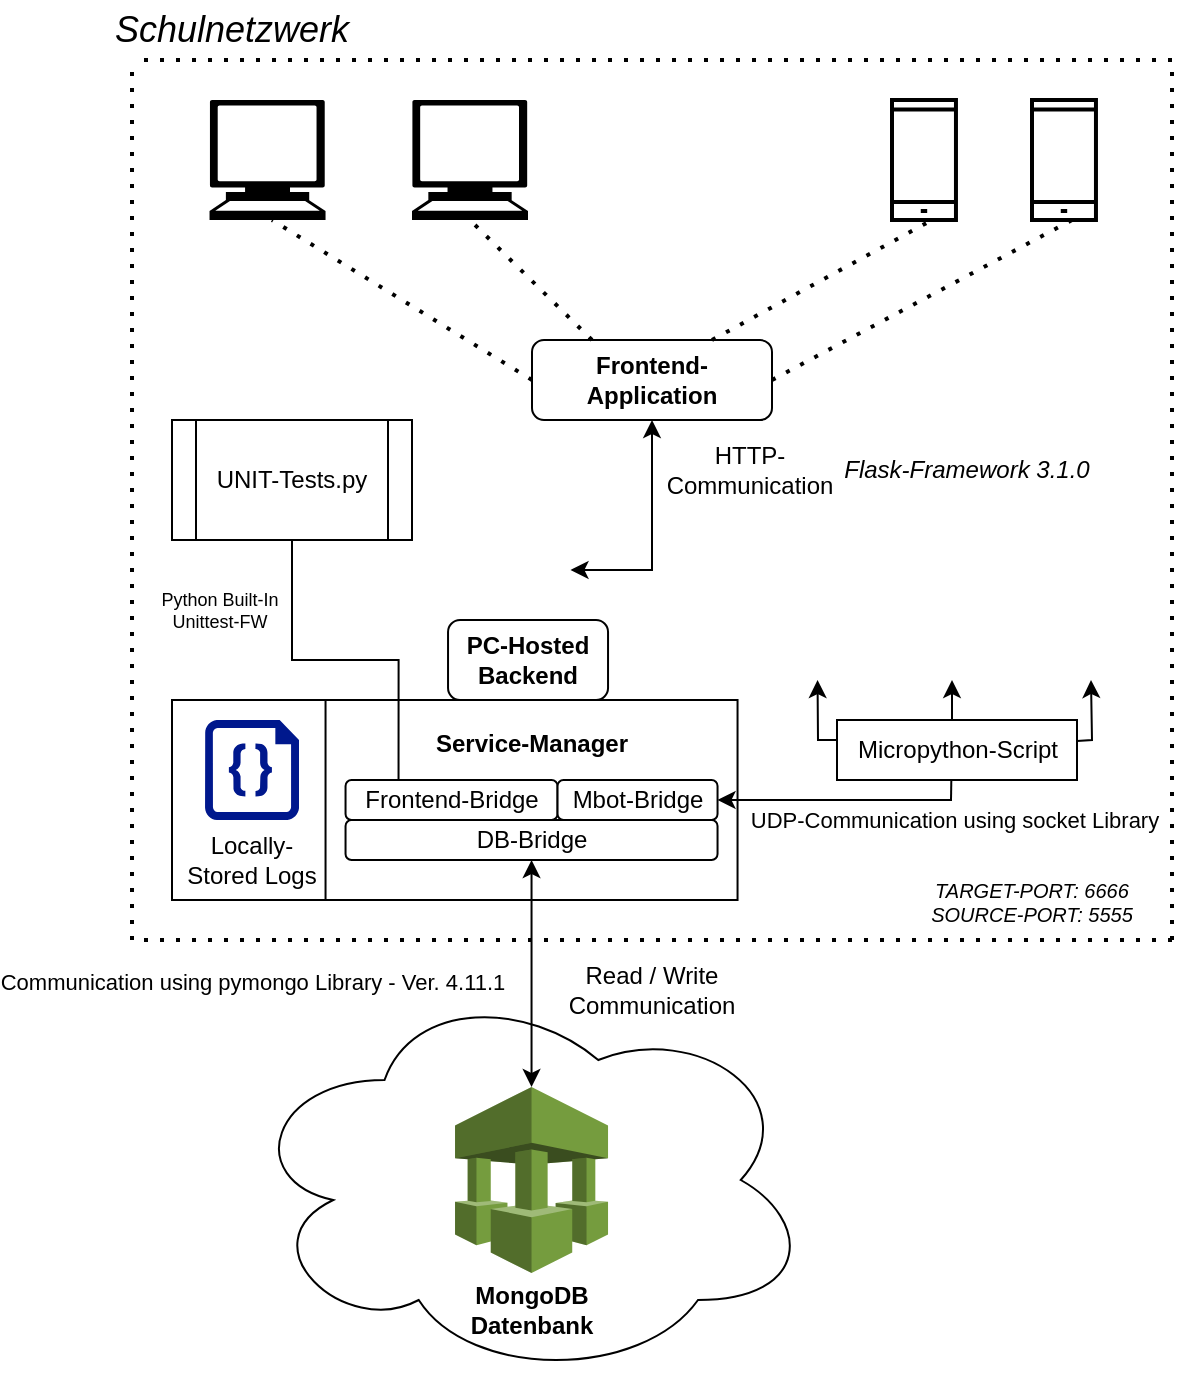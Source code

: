 <mxfile version="27.0.5">
  <diagram name="Seite-1" id="x37Zq3RsCJ7Nzggrd-Pj">
    <mxGraphModel dx="1042" dy="626" grid="1" gridSize="10" guides="1" tooltips="1" connect="1" arrows="1" fold="1" page="1" pageScale="1" pageWidth="827" pageHeight="1169" math="0" shadow="0">
      <root>
        <mxCell id="0" />
        <mxCell id="1" parent="0" />
        <mxCell id="ej80FmDThdirP2GtrH3--63" value="" style="rounded=0;whiteSpace=wrap;html=1;" parent="1" vertex="1">
          <mxGeometry x="180" y="400" width="80" height="100" as="geometry" />
        </mxCell>
        <mxCell id="ej80FmDThdirP2GtrH3--22" value="" style="ellipse;shape=cloud;whiteSpace=wrap;html=1;" parent="1" vertex="1">
          <mxGeometry x="215.02" y="540" width="284.98" height="200" as="geometry" />
        </mxCell>
        <mxCell id="ej80FmDThdirP2GtrH3--2" value="" style="endArrow=none;dashed=1;html=1;dashPattern=1 3;strokeWidth=2;rounded=0;" parent="1" edge="1">
          <mxGeometry width="50" height="50" relative="1" as="geometry">
            <mxPoint x="160" y="520" as="sourcePoint" />
            <mxPoint x="160" y="80" as="targetPoint" />
          </mxGeometry>
        </mxCell>
        <mxCell id="ej80FmDThdirP2GtrH3--3" value="" style="endArrow=none;dashed=1;html=1;dashPattern=1 3;strokeWidth=2;rounded=0;" parent="1" edge="1">
          <mxGeometry width="50" height="50" relative="1" as="geometry">
            <mxPoint x="680" y="80" as="sourcePoint" />
            <mxPoint x="160" y="80" as="targetPoint" />
          </mxGeometry>
        </mxCell>
        <mxCell id="ej80FmDThdirP2GtrH3--4" value="" style="endArrow=none;dashed=1;html=1;dashPattern=1 3;strokeWidth=2;rounded=0;" parent="1" edge="1">
          <mxGeometry width="50" height="50" relative="1" as="geometry">
            <mxPoint x="680" y="520" as="sourcePoint" />
            <mxPoint x="160" y="520" as="targetPoint" />
          </mxGeometry>
        </mxCell>
        <mxCell id="ej80FmDThdirP2GtrH3--5" value="" style="endArrow=none;dashed=1;html=1;dashPattern=1 3;strokeWidth=2;rounded=0;" parent="1" edge="1">
          <mxGeometry width="50" height="50" relative="1" as="geometry">
            <mxPoint x="680" y="520" as="sourcePoint" />
            <mxPoint x="680" y="80" as="targetPoint" />
          </mxGeometry>
        </mxCell>
        <mxCell id="ej80FmDThdirP2GtrH3--6" value="&lt;font face=&quot;Helvetica&quot; style=&quot;font-size: 18px;&quot;&gt;&lt;i&gt;Schulnetzwerk&lt;/i&gt;&lt;/font&gt;" style="text;html=1;align=center;verticalAlign=middle;whiteSpace=wrap;rounded=0;" parent="1" vertex="1">
          <mxGeometry x="180" y="50" width="60" height="30" as="geometry" />
        </mxCell>
        <mxCell id="ej80FmDThdirP2GtrH3--7" value="" style="sketch=0;verticalLabelPosition=bottom;sketch=0;aspect=fixed;html=1;verticalAlign=top;strokeColor=none;fillColor=#FFFFFF;align=center;outlineConnect=0;pointerEvents=1;shape=mxgraph.citrix2.citrix_remote_pc;labelBorderColor=none;" parent="1" vertex="1">
          <mxGeometry x="336.79" y="310" width="42.455" height="50" as="geometry" />
        </mxCell>
        <mxCell id="ej80FmDThdirP2GtrH3--11" value="&lt;b&gt;PC-Hosted Backend&lt;/b&gt;" style="rounded=1;whiteSpace=wrap;html=1;" parent="1" vertex="1">
          <mxGeometry x="318.02" y="360" width="80" height="40" as="geometry" />
        </mxCell>
        <mxCell id="ej80FmDThdirP2GtrH3--12" value="&lt;b&gt;Service-Manager&lt;/b&gt;&lt;div&gt;&lt;br&gt;&lt;/div&gt;&lt;div&gt;&lt;br&gt;&lt;/div&gt;&lt;div&gt;&lt;br&gt;&lt;/div&gt;&lt;div&gt;&lt;br&gt;&lt;/div&gt;" style="rounded=0;whiteSpace=wrap;html=1;" parent="1" vertex="1">
          <mxGeometry x="256.77" y="400" width="206" height="100" as="geometry" />
        </mxCell>
        <mxCell id="ej80FmDThdirP2GtrH3--13" value="Frontend-Bridge" style="rounded=1;whiteSpace=wrap;html=1;" parent="1" vertex="1">
          <mxGeometry x="266.77" y="440" width="106" height="20" as="geometry" />
        </mxCell>
        <mxCell id="ej80FmDThdirP2GtrH3--14" value="DB-Bridge" style="rounded=1;whiteSpace=wrap;html=1;" parent="1" vertex="1">
          <mxGeometry x="266.77" y="460" width="186" height="20" as="geometry" />
        </mxCell>
        <mxCell id="ej80FmDThdirP2GtrH3--15" value="Mbot-Bridge" style="rounded=1;whiteSpace=wrap;html=1;" parent="1" vertex="1">
          <mxGeometry x="372.77" y="440" width="80" height="20" as="geometry" />
        </mxCell>
        <mxCell id="ej80FmDThdirP2GtrH3--18" value="" style="outlineConnect=0;dashed=0;verticalLabelPosition=bottom;verticalAlign=top;align=center;html=1;shape=mxgraph.aws3.managed_services;fillColor=#759C3E;gradientColor=none;" parent="1" vertex="1">
          <mxGeometry x="321.52" y="593.5" width="76.5" height="93" as="geometry" />
        </mxCell>
        <mxCell id="ej80FmDThdirP2GtrH3--19" value="&lt;b&gt;MongoDB&lt;/b&gt;&lt;div&gt;&lt;b&gt;Datenbank&lt;/b&gt;&lt;/div&gt;" style="text;html=1;align=center;verticalAlign=middle;whiteSpace=wrap;rounded=0;" parent="1" vertex="1">
          <mxGeometry x="329.77" y="690" width="60" height="30" as="geometry" />
        </mxCell>
        <mxCell id="ej80FmDThdirP2GtrH3--23" value="" style="shape=image;html=1;verticalAlign=top;verticalLabelPosition=bottom;labelBackgroundColor=#ffffff;imageAspect=0;aspect=fixed;image=https://cdn1.iconfinder.com/data/icons/unicons-line-vol-5/24/robot-128.png" parent="1" vertex="1">
          <mxGeometry x="540" y="330" width="60" height="60" as="geometry" />
        </mxCell>
        <mxCell id="ej80FmDThdirP2GtrH3--31" value="" style="endArrow=classic;html=1;rounded=0;entryX=1;entryY=0.5;entryDx=0;entryDy=0;" parent="1" target="ej80FmDThdirP2GtrH3--15" edge="1">
          <mxGeometry width="50" height="50" relative="1" as="geometry">
            <mxPoint x="570" y="450" as="sourcePoint" />
            <mxPoint x="530" y="440" as="targetPoint" />
            <Array as="points">
              <mxPoint x="520" y="450" />
            </Array>
          </mxGeometry>
        </mxCell>
        <mxCell id="ej80FmDThdirP2GtrH3--56" value="UDP-Communication using socket Library" style="edgeLabel;html=1;align=center;verticalAlign=middle;resizable=0;points=[];" parent="ej80FmDThdirP2GtrH3--31" vertex="1" connectable="0">
          <mxGeometry x="-0.427" y="-1" relative="1" as="geometry">
            <mxPoint x="34" y="11" as="offset" />
          </mxGeometry>
        </mxCell>
        <mxCell id="ej80FmDThdirP2GtrH3--32" value="" style="endArrow=none;html=1;rounded=0;" parent="1" edge="1">
          <mxGeometry width="50" height="50" relative="1" as="geometry">
            <mxPoint x="569.5" y="450" as="sourcePoint" />
            <mxPoint x="570" y="420" as="targetPoint" />
          </mxGeometry>
        </mxCell>
        <mxCell id="ej80FmDThdirP2GtrH3--33" value="" style="shape=image;html=1;verticalAlign=top;verticalLabelPosition=bottom;labelBackgroundColor=#ffffff;imageAspect=0;aspect=fixed;image=https://cdn1.iconfinder.com/data/icons/unicons-line-vol-5/24/robot-128.png" parent="1" vertex="1">
          <mxGeometry x="471.02" y="330" width="60" height="60" as="geometry" />
        </mxCell>
        <mxCell id="ej80FmDThdirP2GtrH3--34" value="" style="shape=image;html=1;verticalAlign=top;verticalLabelPosition=bottom;labelBackgroundColor=#ffffff;imageAspect=0;aspect=fixed;image=https://cdn1.iconfinder.com/data/icons/unicons-line-vol-5/24/robot-128.png" parent="1" vertex="1">
          <mxGeometry x="610" y="330" width="60" height="60" as="geometry" />
        </mxCell>
        <mxCell id="ej80FmDThdirP2GtrH3--37" value="" style="endArrow=classic;html=1;rounded=0;" parent="1" edge="1">
          <mxGeometry width="50" height="50" relative="1" as="geometry">
            <mxPoint x="570" y="420" as="sourcePoint" />
            <mxPoint x="502.77" y="390" as="targetPoint" />
            <Array as="points">
              <mxPoint x="503" y="420" />
            </Array>
          </mxGeometry>
        </mxCell>
        <mxCell id="ej80FmDThdirP2GtrH3--38" value="" style="endArrow=classic;html=1;rounded=0;entryX=0.5;entryY=1;entryDx=0;entryDy=0;entryPerimeter=0;" parent="1" target="ej80FmDThdirP2GtrH3--23" edge="1">
          <mxGeometry width="50" height="50" relative="1" as="geometry">
            <mxPoint x="570" y="420" as="sourcePoint" />
            <mxPoint x="570" y="400" as="targetPoint" />
          </mxGeometry>
        </mxCell>
        <mxCell id="ej80FmDThdirP2GtrH3--39" value="" style="endArrow=classic;html=1;rounded=0;entryX=0.5;entryY=1;entryDx=0;entryDy=0;entryPerimeter=0;" parent="1" edge="1" source="UGijbhbxy0vJDG1D2QHp-10">
          <mxGeometry width="50" height="50" relative="1" as="geometry">
            <mxPoint x="570" y="420" as="sourcePoint" />
            <mxPoint x="639.5" y="390" as="targetPoint" />
            <Array as="points">
              <mxPoint x="640" y="420" />
            </Array>
          </mxGeometry>
        </mxCell>
        <mxCell id="ej80FmDThdirP2GtrH3--40" value="" style="endArrow=classic;startArrow=classic;html=1;rounded=0;entryX=0.5;entryY=1;entryDx=0;entryDy=0;" parent="1" source="ej80FmDThdirP2GtrH3--18" target="ej80FmDThdirP2GtrH3--14" edge="1">
          <mxGeometry width="50" height="50" relative="1" as="geometry">
            <mxPoint x="318.02" y="540" as="sourcePoint" />
            <mxPoint x="368.02" y="490" as="targetPoint" />
          </mxGeometry>
        </mxCell>
        <mxCell id="ej80FmDThdirP2GtrH3--55" value="Communication using pymongo Library - Ver.&amp;nbsp;4.11.1" style="edgeLabel;html=1;align=center;verticalAlign=middle;resizable=0;points=[];" parent="ej80FmDThdirP2GtrH3--40" vertex="1" connectable="0">
          <mxGeometry x="-0.082" relative="1" as="geometry">
            <mxPoint x="-140" y="-1" as="offset" />
          </mxGeometry>
        </mxCell>
        <mxCell id="ej80FmDThdirP2GtrH3--41" value="" style="shape=mxgraph.signs.tech.computer;html=1;pointerEvents=1;fillColor=#000000;strokeColor=none;verticalLabelPosition=bottom;verticalAlign=top;align=center;" parent="1" vertex="1">
          <mxGeometry x="198.77" y="100" width="58" height="60" as="geometry" />
        </mxCell>
        <mxCell id="ej80FmDThdirP2GtrH3--42" value="" style="shape=mxgraph.signs.tech.computer;html=1;pointerEvents=1;fillColor=#000000;strokeColor=none;verticalLabelPosition=bottom;verticalAlign=top;align=center;" parent="1" vertex="1">
          <mxGeometry x="300" y="100" width="58" height="60" as="geometry" />
        </mxCell>
        <mxCell id="ej80FmDThdirP2GtrH3--45" value="" style="html=1;verticalLabelPosition=bottom;align=center;labelBackgroundColor=#ffffff;verticalAlign=top;strokeWidth=2;strokeColor=#000000;shadow=0;dashed=0;shape=mxgraph.ios7.icons.smartphone;fillColor=light-dark(#FFFFFF,var(--ge-dark-color, #121212));" parent="1" vertex="1">
          <mxGeometry x="540" y="100" width="31.98" height="60" as="geometry" />
        </mxCell>
        <mxCell id="ej80FmDThdirP2GtrH3--46" value="" style="html=1;verticalLabelPosition=bottom;align=center;labelBackgroundColor=#ffffff;verticalAlign=top;strokeWidth=2;strokeColor=#000000;shadow=0;dashed=0;shape=mxgraph.ios7.icons.smartphone;fillColor=light-dark(#FFFFFF,var(--ge-dark-color, #121212));" parent="1" vertex="1">
          <mxGeometry x="610" y="100" width="31.98" height="60" as="geometry" />
        </mxCell>
        <mxCell id="ej80FmDThdirP2GtrH3--49" value="&lt;b&gt;Frontend-Application&lt;/b&gt;" style="rounded=1;whiteSpace=wrap;html=1;" parent="1" vertex="1">
          <mxGeometry x="360" y="220" width="120" height="40" as="geometry" />
        </mxCell>
        <mxCell id="ej80FmDThdirP2GtrH3--50" value="" style="endArrow=none;dashed=1;html=1;dashPattern=1 3;strokeWidth=2;rounded=0;exitX=0;exitY=0.5;exitDx=0;exitDy=0;" parent="1" source="ej80FmDThdirP2GtrH3--49" edge="1">
          <mxGeometry width="50" height="50" relative="1" as="geometry">
            <mxPoint x="180" y="210" as="sourcePoint" />
            <mxPoint x="230" y="160" as="targetPoint" />
          </mxGeometry>
        </mxCell>
        <mxCell id="ej80FmDThdirP2GtrH3--51" value="" style="endArrow=none;dashed=1;html=1;dashPattern=1 3;strokeWidth=2;rounded=0;exitX=0.25;exitY=0;exitDx=0;exitDy=0;entryX=0.5;entryY=1;entryDx=0;entryDy=0;entryPerimeter=0;" parent="1" source="ej80FmDThdirP2GtrH3--49" target="ej80FmDThdirP2GtrH3--42" edge="1">
          <mxGeometry width="50" height="50" relative="1" as="geometry">
            <mxPoint x="452.77" y="240" as="sourcePoint" />
            <mxPoint x="322.77" y="160" as="targetPoint" />
          </mxGeometry>
        </mxCell>
        <mxCell id="ej80FmDThdirP2GtrH3--52" value="" style="endArrow=none;dashed=1;html=1;dashPattern=1 3;strokeWidth=2;rounded=0;exitX=0.75;exitY=0;exitDx=0;exitDy=0;" parent="1" source="ej80FmDThdirP2GtrH3--49" edge="1">
          <mxGeometry width="50" height="50" relative="1" as="geometry">
            <mxPoint x="510" y="210" as="sourcePoint" />
            <mxPoint x="560" y="160" as="targetPoint" />
          </mxGeometry>
        </mxCell>
        <mxCell id="ej80FmDThdirP2GtrH3--53" value="" style="endArrow=none;dashed=1;html=1;dashPattern=1 3;strokeWidth=2;rounded=0;exitX=1;exitY=0.5;exitDx=0;exitDy=0;" parent="1" source="ej80FmDThdirP2GtrH3--49" edge="1">
          <mxGeometry width="50" height="50" relative="1" as="geometry">
            <mxPoint x="520" y="220" as="sourcePoint" />
            <mxPoint x="630" y="160" as="targetPoint" />
          </mxGeometry>
        </mxCell>
        <mxCell id="ej80FmDThdirP2GtrH3--54" value="" style="endArrow=classic;startArrow=classic;html=1;rounded=0;entryX=0.5;entryY=1;entryDx=0;entryDy=0;" parent="1" source="ej80FmDThdirP2GtrH3--7" target="ej80FmDThdirP2GtrH3--49" edge="1">
          <mxGeometry width="50" height="50" relative="1" as="geometry">
            <mxPoint x="420" y="340" as="sourcePoint" />
            <mxPoint x="470" y="280" as="targetPoint" />
            <Array as="points">
              <mxPoint x="420" y="335" />
            </Array>
          </mxGeometry>
        </mxCell>
        <mxCell id="ej80FmDThdirP2GtrH3--57" value="HTTP-Communication" style="text;html=1;align=center;verticalAlign=middle;whiteSpace=wrap;rounded=0;" parent="1" vertex="1">
          <mxGeometry x="414" y="270" width="110" height="30" as="geometry" />
        </mxCell>
        <mxCell id="ej80FmDThdirP2GtrH3--58" value="&lt;i&gt;Flask-Framework&amp;nbsp;3.1.0&lt;/i&gt;" style="text;html=1;align=center;verticalAlign=middle;whiteSpace=wrap;rounded=0;" parent="1" vertex="1">
          <mxGeometry x="513" y="270" width="128.98" height="30" as="geometry" />
        </mxCell>
        <mxCell id="ej80FmDThdirP2GtrH3--61" value="" style="sketch=0;aspect=fixed;pointerEvents=1;shadow=0;dashed=0;html=1;strokeColor=none;labelPosition=center;verticalLabelPosition=bottom;verticalAlign=top;align=center;fillColor=#00188D;shape=mxgraph.azure.code_file" parent="1" vertex="1">
          <mxGeometry x="196.5" y="410" width="47" height="50" as="geometry" />
        </mxCell>
        <mxCell id="ej80FmDThdirP2GtrH3--62" value="Locally-Stored Logs" style="text;html=1;align=center;verticalAlign=middle;whiteSpace=wrap;rounded=0;" parent="1" vertex="1">
          <mxGeometry x="185" y="470" width="70" height="20" as="geometry" />
        </mxCell>
        <mxCell id="UGijbhbxy0vJDG1D2QHp-2" value="" style="edgeStyle=orthogonalEdgeStyle;rounded=0;orthogonalLoop=1;jettySize=auto;html=1;entryX=0.25;entryY=0;entryDx=0;entryDy=0;endArrow=none;startFill=0;" edge="1" parent="1" source="UGijbhbxy0vJDG1D2QHp-1" target="ej80FmDThdirP2GtrH3--13">
          <mxGeometry relative="1" as="geometry" />
        </mxCell>
        <mxCell id="UGijbhbxy0vJDG1D2QHp-1" value="UNIT-Tests.py" style="shape=process;whiteSpace=wrap;html=1;backgroundOutline=1;" vertex="1" parent="1">
          <mxGeometry x="180" y="260" width="120" height="60" as="geometry" />
        </mxCell>
        <mxCell id="UGijbhbxy0vJDG1D2QHp-9" value="Read / Write Communication" style="text;html=1;align=center;verticalAlign=middle;whiteSpace=wrap;rounded=0;" vertex="1" parent="1">
          <mxGeometry x="365" y="530" width="110" height="30" as="geometry" />
        </mxCell>
        <mxCell id="UGijbhbxy0vJDG1D2QHp-11" value="" style="endArrow=classic;html=1;rounded=0;entryX=0.5;entryY=1;entryDx=0;entryDy=0;entryPerimeter=0;" edge="1" parent="1" target="UGijbhbxy0vJDG1D2QHp-10">
          <mxGeometry width="50" height="50" relative="1" as="geometry">
            <mxPoint x="570" y="420" as="sourcePoint" />
            <mxPoint x="639.5" y="390" as="targetPoint" />
            <Array as="points" />
          </mxGeometry>
        </mxCell>
        <mxCell id="UGijbhbxy0vJDG1D2QHp-10" value="Micropython-Script" style="rounded=0;whiteSpace=wrap;html=1;" vertex="1" parent="1">
          <mxGeometry x="512.5" y="410" width="120" height="30" as="geometry" />
        </mxCell>
        <mxCell id="UGijbhbxy0vJDG1D2QHp-12" value="Python Built-In Unittest-FW" style="text;html=1;align=center;verticalAlign=middle;whiteSpace=wrap;rounded=0;fontSize=9;" vertex="1" parent="1">
          <mxGeometry x="160" y="340" width="87.5" height="30" as="geometry" />
        </mxCell>
        <mxCell id="UGijbhbxy0vJDG1D2QHp-13" value="TARGET-PORT: 6666&lt;div&gt;SOURCE-PORT: 5555&lt;/div&gt;" style="text;html=1;align=center;verticalAlign=middle;whiteSpace=wrap;rounded=0;fontStyle=2;fontSize=10;" vertex="1" parent="1">
          <mxGeometry x="540" y="490" width="140" height="22.5" as="geometry" />
        </mxCell>
      </root>
    </mxGraphModel>
  </diagram>
</mxfile>
